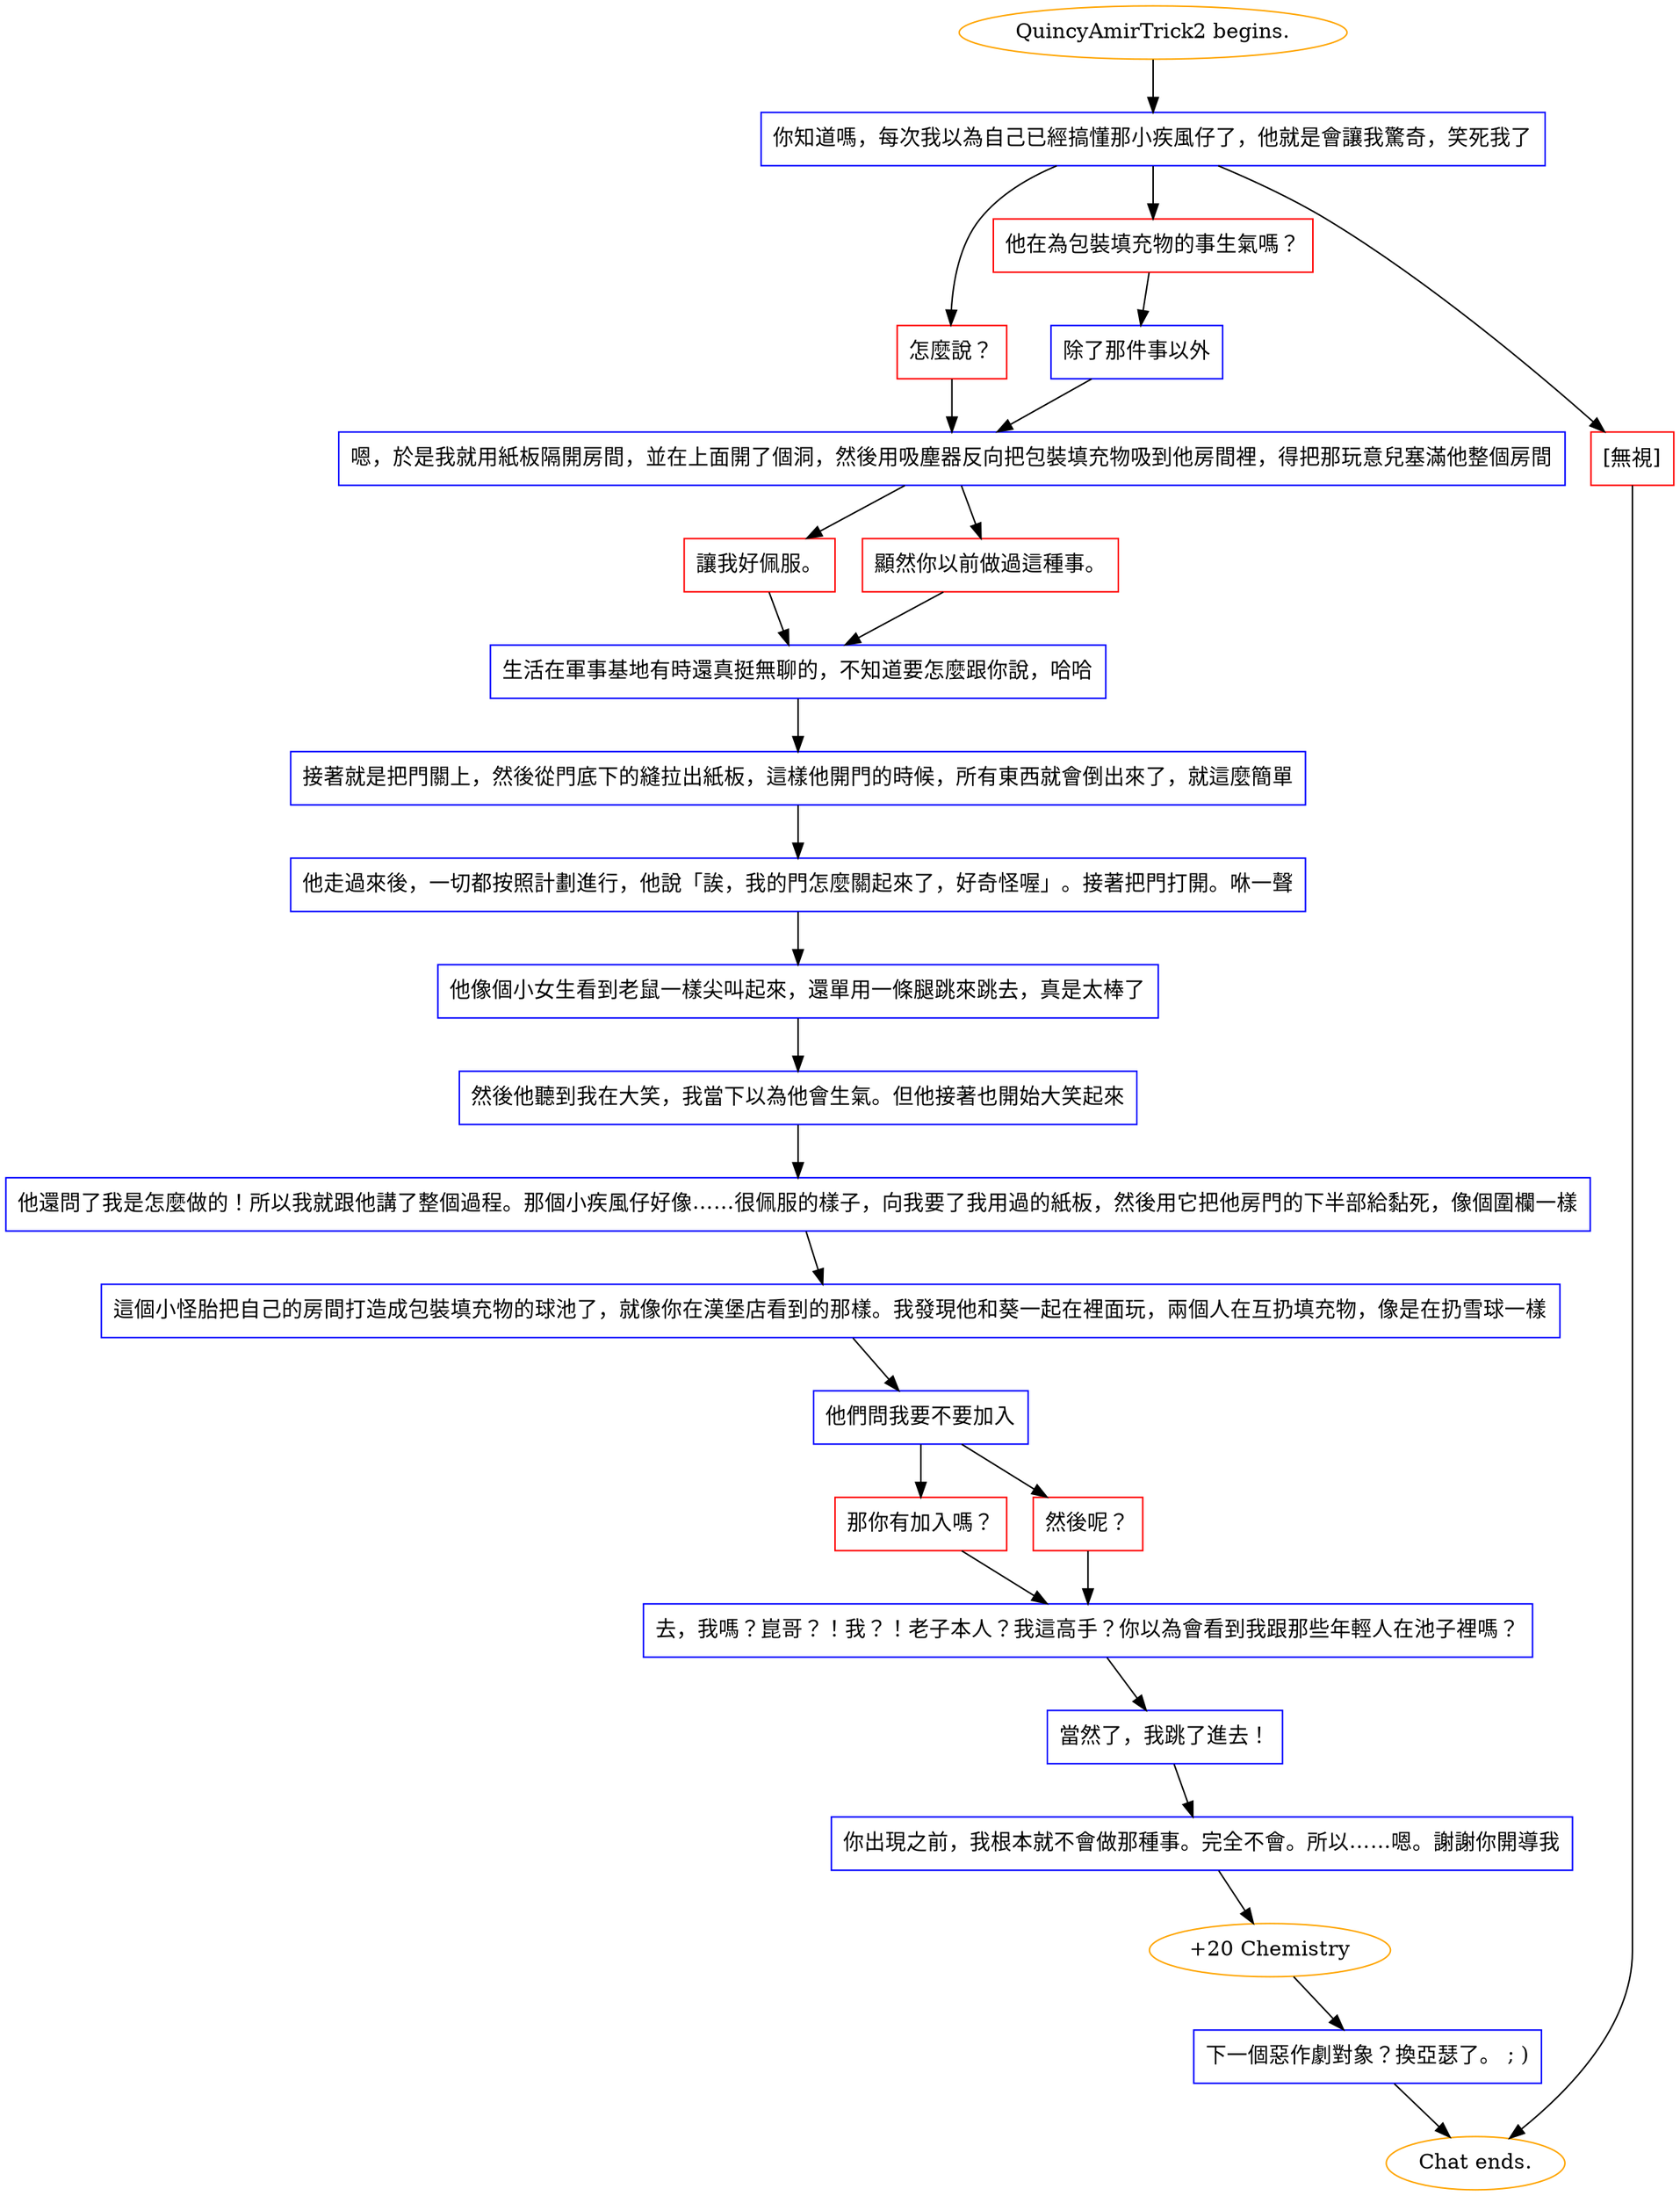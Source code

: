 digraph {
	"QuincyAmirTrick2 begins." [color=orange];
		"QuincyAmirTrick2 begins." -> j1379322400;
	j1379322400 [label="你知道嗎，每次我以為自己已經搞懂那小疾風仔了，他就是會讓我驚奇，笑死我了",shape=box,color=blue];
		j1379322400 -> j966364017;
		j1379322400 -> j528525374;
		j1379322400 -> j3102889003;
	j966364017 [label="怎麼說？",shape=box,color=red];
		j966364017 -> j3814223251;
	j528525374 [label="他在為包裝填充物的事生氣嗎？",shape=box,color=red];
		j528525374 -> j853216823;
	j3102889003 [label="[無視]",shape=box,color=red];
		j3102889003 -> "Chat ends.";
	j3814223251 [label="嗯，於是我就用紙板隔開房間，並在上面開了個洞，然後用吸塵器反向把包裝填充物吸到他房間裡，得把那玩意兒塞滿他整個房間",shape=box,color=blue];
		j3814223251 -> j1324224326;
		j3814223251 -> j1501744030;
	j853216823 [label="除了那件事以外",shape=box,color=blue];
		j853216823 -> j3814223251;
	"Chat ends." [color=orange];
	j1324224326 [label="讓我好佩服。",shape=box,color=red];
		j1324224326 -> j1278029446;
	j1501744030 [label="顯然你以前做過這種事。",shape=box,color=red];
		j1501744030 -> j1278029446;
	j1278029446 [label="生活在軍事基地有時還真挺無聊的，不知道要怎麼跟你說，哈哈",shape=box,color=blue];
		j1278029446 -> j1859756692;
	j1859756692 [label="接著就是把門關上，然後從門底下的縫拉出紙板，這樣他開門的時候，所有東西就會倒出來了，就這麼簡單",shape=box,color=blue];
		j1859756692 -> j666211091;
	j666211091 [label="他走過來後，一切都按照計劃進行，他說「誒，我的門怎麼關起來了，好奇怪喔」。接著把門打開。咻一聲",shape=box,color=blue];
		j666211091 -> j1926151445;
	j1926151445 [label="他像個小女生看到老鼠一樣尖叫起來，還單用一條腿跳來跳去，真是太棒了",shape=box,color=blue];
		j1926151445 -> j2356914975;
	j2356914975 [label="然後他聽到我在大笑，我當下以為他會生氣。但他接著也開始大笑起來",shape=box,color=blue];
		j2356914975 -> j4005884249;
	j4005884249 [label="他還問了我是怎麼做的！所以我就跟他講了整個過程。那個小疾風仔好像……很佩服的樣子，向我要了我用過的紙板，然後用它把他房門的下半部給黏死，像個圍欄一樣",shape=box,color=blue];
		j4005884249 -> j1001527041;
	j1001527041 [label="這個小怪胎把自己的房間打造成包裝填充物的球池了，就像你在漢堡店看到的那樣。我發現他和葵一起在裡面玩，兩個人在互扔填充物，像是在扔雪球一樣",shape=box,color=blue];
		j1001527041 -> j2822607464;
	j2822607464 [label="他們問我要不要加入",shape=box,color=blue];
		j2822607464 -> j3925410486;
		j2822607464 -> j1228104945;
	j3925410486 [label="那你有加入嗎？",shape=box,color=red];
		j3925410486 -> j2374291410;
	j1228104945 [label="然後呢？",shape=box,color=red];
		j1228104945 -> j2374291410;
	j2374291410 [label="去，我嗎？崑哥？！我？！老子本人？我這高手？你以為會看到我跟那些年輕人在池子裡嗎？",shape=box,color=blue];
		j2374291410 -> j3395659772;
	j3395659772 [label="當然了，我跳了進去！",shape=box,color=blue];
		j3395659772 -> j4180102271;
	j4180102271 [label="你出現之前，我根本就不會做那種事。完全不會。所以……嗯。謝謝你開導我",shape=box,color=blue];
		j4180102271 -> j1978067803;
	j1978067803 [label="+20 Chemistry",color=orange];
		j1978067803 -> j4853770;
	j4853770 [label="下一個惡作劇對象？換亞瑟了。 ; )",shape=box,color=blue];
		j4853770 -> "Chat ends.";
}